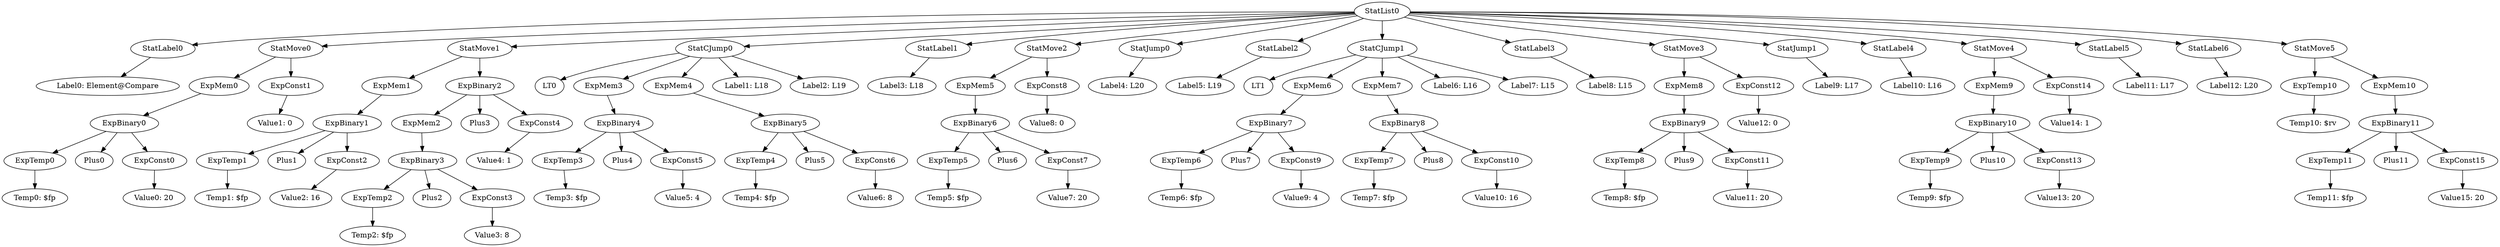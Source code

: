digraph {
	ordering = out;
	ExpMem10 -> ExpBinary11;
	ExpTemp11 -> "Temp11: $fp";
	ExpTemp10 -> "Temp10: $rv";
	ExpConst14 -> "Value14: 1";
	ExpConst13 -> "Value13: 20";
	ExpBinary10 -> ExpTemp9;
	ExpBinary10 -> Plus10;
	ExpBinary10 -> ExpConst13;
	StatLabel4 -> "Label10: L16";
	StatJump1 -> "Label9: L17";
	StatMove3 -> ExpMem8;
	StatMove3 -> ExpConst12;
	ExpMem8 -> ExpBinary9;
	ExpConst11 -> "Value11: 20";
	ExpTemp9 -> "Temp9: $fp";
	ExpBinary9 -> ExpTemp8;
	ExpBinary9 -> Plus9;
	ExpBinary9 -> ExpConst11;
	ExpTemp3 -> "Temp3: $fp";
	StatCJump0 -> LT0;
	StatCJump0 -> ExpMem3;
	StatCJump0 -> ExpMem4;
	StatCJump0 -> "Label1: L18";
	StatCJump0 -> "Label2: L19";
	StatMove1 -> ExpMem1;
	StatMove1 -> ExpBinary2;
	ExpTemp2 -> "Temp2: $fp";
	StatLabel6 -> "Label12: L20";
	ExpConst3 -> "Value3: 8";
	ExpConst7 -> "Value7: 20";
	ExpBinary0 -> ExpTemp0;
	ExpBinary0 -> Plus0;
	ExpBinary0 -> ExpConst0;
	ExpMem4 -> ExpBinary5;
	StatMove0 -> ExpMem0;
	StatMove0 -> ExpConst1;
	ExpMem2 -> ExpBinary3;
	StatLabel1 -> "Label3: L18";
	StatJump0 -> "Label4: L20";
	ExpConst2 -> "Value2: 16";
	ExpBinary3 -> ExpTemp2;
	ExpBinary3 -> Plus2;
	ExpBinary3 -> ExpConst3;
	StatMove5 -> ExpTemp10;
	StatMove5 -> ExpMem10;
	ExpConst5 -> "Value5: 4";
	ExpConst15 -> "Value15: 20";
	ExpMem7 -> ExpBinary8;
	StatList0 -> StatLabel0;
	StatList0 -> StatMove0;
	StatList0 -> StatMove1;
	StatList0 -> StatCJump0;
	StatList0 -> StatLabel1;
	StatList0 -> StatMove2;
	StatList0 -> StatJump0;
	StatList0 -> StatLabel2;
	StatList0 -> StatCJump1;
	StatList0 -> StatLabel3;
	StatList0 -> StatMove3;
	StatList0 -> StatJump1;
	StatList0 -> StatLabel4;
	StatList0 -> StatMove4;
	StatList0 -> StatLabel5;
	StatList0 -> StatLabel6;
	StatList0 -> StatMove5;
	ExpMem5 -> ExpBinary6;
	ExpBinary2 -> ExpMem2;
	ExpBinary2 -> Plus3;
	ExpBinary2 -> ExpConst4;
	StatLabel0 -> "Label0: Element@Compare";
	ExpBinary4 -> ExpTemp3;
	ExpBinary4 -> Plus4;
	ExpBinary4 -> ExpConst5;
	ExpConst0 -> "Value0: 20";
	StatLabel2 -> "Label5: L19";
	ExpConst1 -> "Value1: 0";
	ExpMem0 -> ExpBinary0;
	ExpBinary6 -> ExpTemp5;
	ExpBinary6 -> Plus6;
	ExpBinary6 -> ExpConst7;
	ExpBinary1 -> ExpTemp1;
	ExpBinary1 -> Plus1;
	ExpBinary1 -> ExpConst2;
	ExpTemp1 -> "Temp1: $fp";
	StatLabel5 -> "Label11: L17";
	ExpTemp5 -> "Temp5: $fp";
	ExpConst12 -> "Value12: 0";
	ExpTemp8 -> "Temp8: $fp";
	ExpBinary7 -> ExpTemp6;
	ExpBinary7 -> Plus7;
	ExpBinary7 -> ExpConst9;
	ExpMem3 -> ExpBinary4;
	ExpTemp4 -> "Temp4: $fp";
	StatCJump1 -> LT1;
	StatCJump1 -> ExpMem6;
	StatCJump1 -> ExpMem7;
	StatCJump1 -> "Label6: L16";
	StatCJump1 -> "Label7: L15";
	ExpTemp0 -> "Temp0: $fp";
	ExpTemp7 -> "Temp7: $fp";
	ExpMem9 -> ExpBinary10;
	ExpMem1 -> ExpBinary1;
	ExpConst6 -> "Value6: 8";
	StatMove2 -> ExpMem5;
	StatMove2 -> ExpConst8;
	StatLabel3 -> "Label8: L15";
	ExpConst4 -> "Value4: 1";
	ExpConst8 -> "Value8: 0";
	ExpTemp6 -> "Temp6: $fp";
	ExpBinary11 -> ExpTemp11;
	ExpBinary11 -> Plus11;
	ExpBinary11 -> ExpConst15;
	ExpBinary5 -> ExpTemp4;
	ExpBinary5 -> Plus5;
	ExpBinary5 -> ExpConst6;
	ExpConst9 -> "Value9: 4";
	ExpMem6 -> ExpBinary7;
	ExpBinary8 -> ExpTemp7;
	ExpBinary8 -> Plus8;
	ExpBinary8 -> ExpConst10;
	StatMove4 -> ExpMem9;
	StatMove4 -> ExpConst14;
	ExpConst10 -> "Value10: 16";
}

